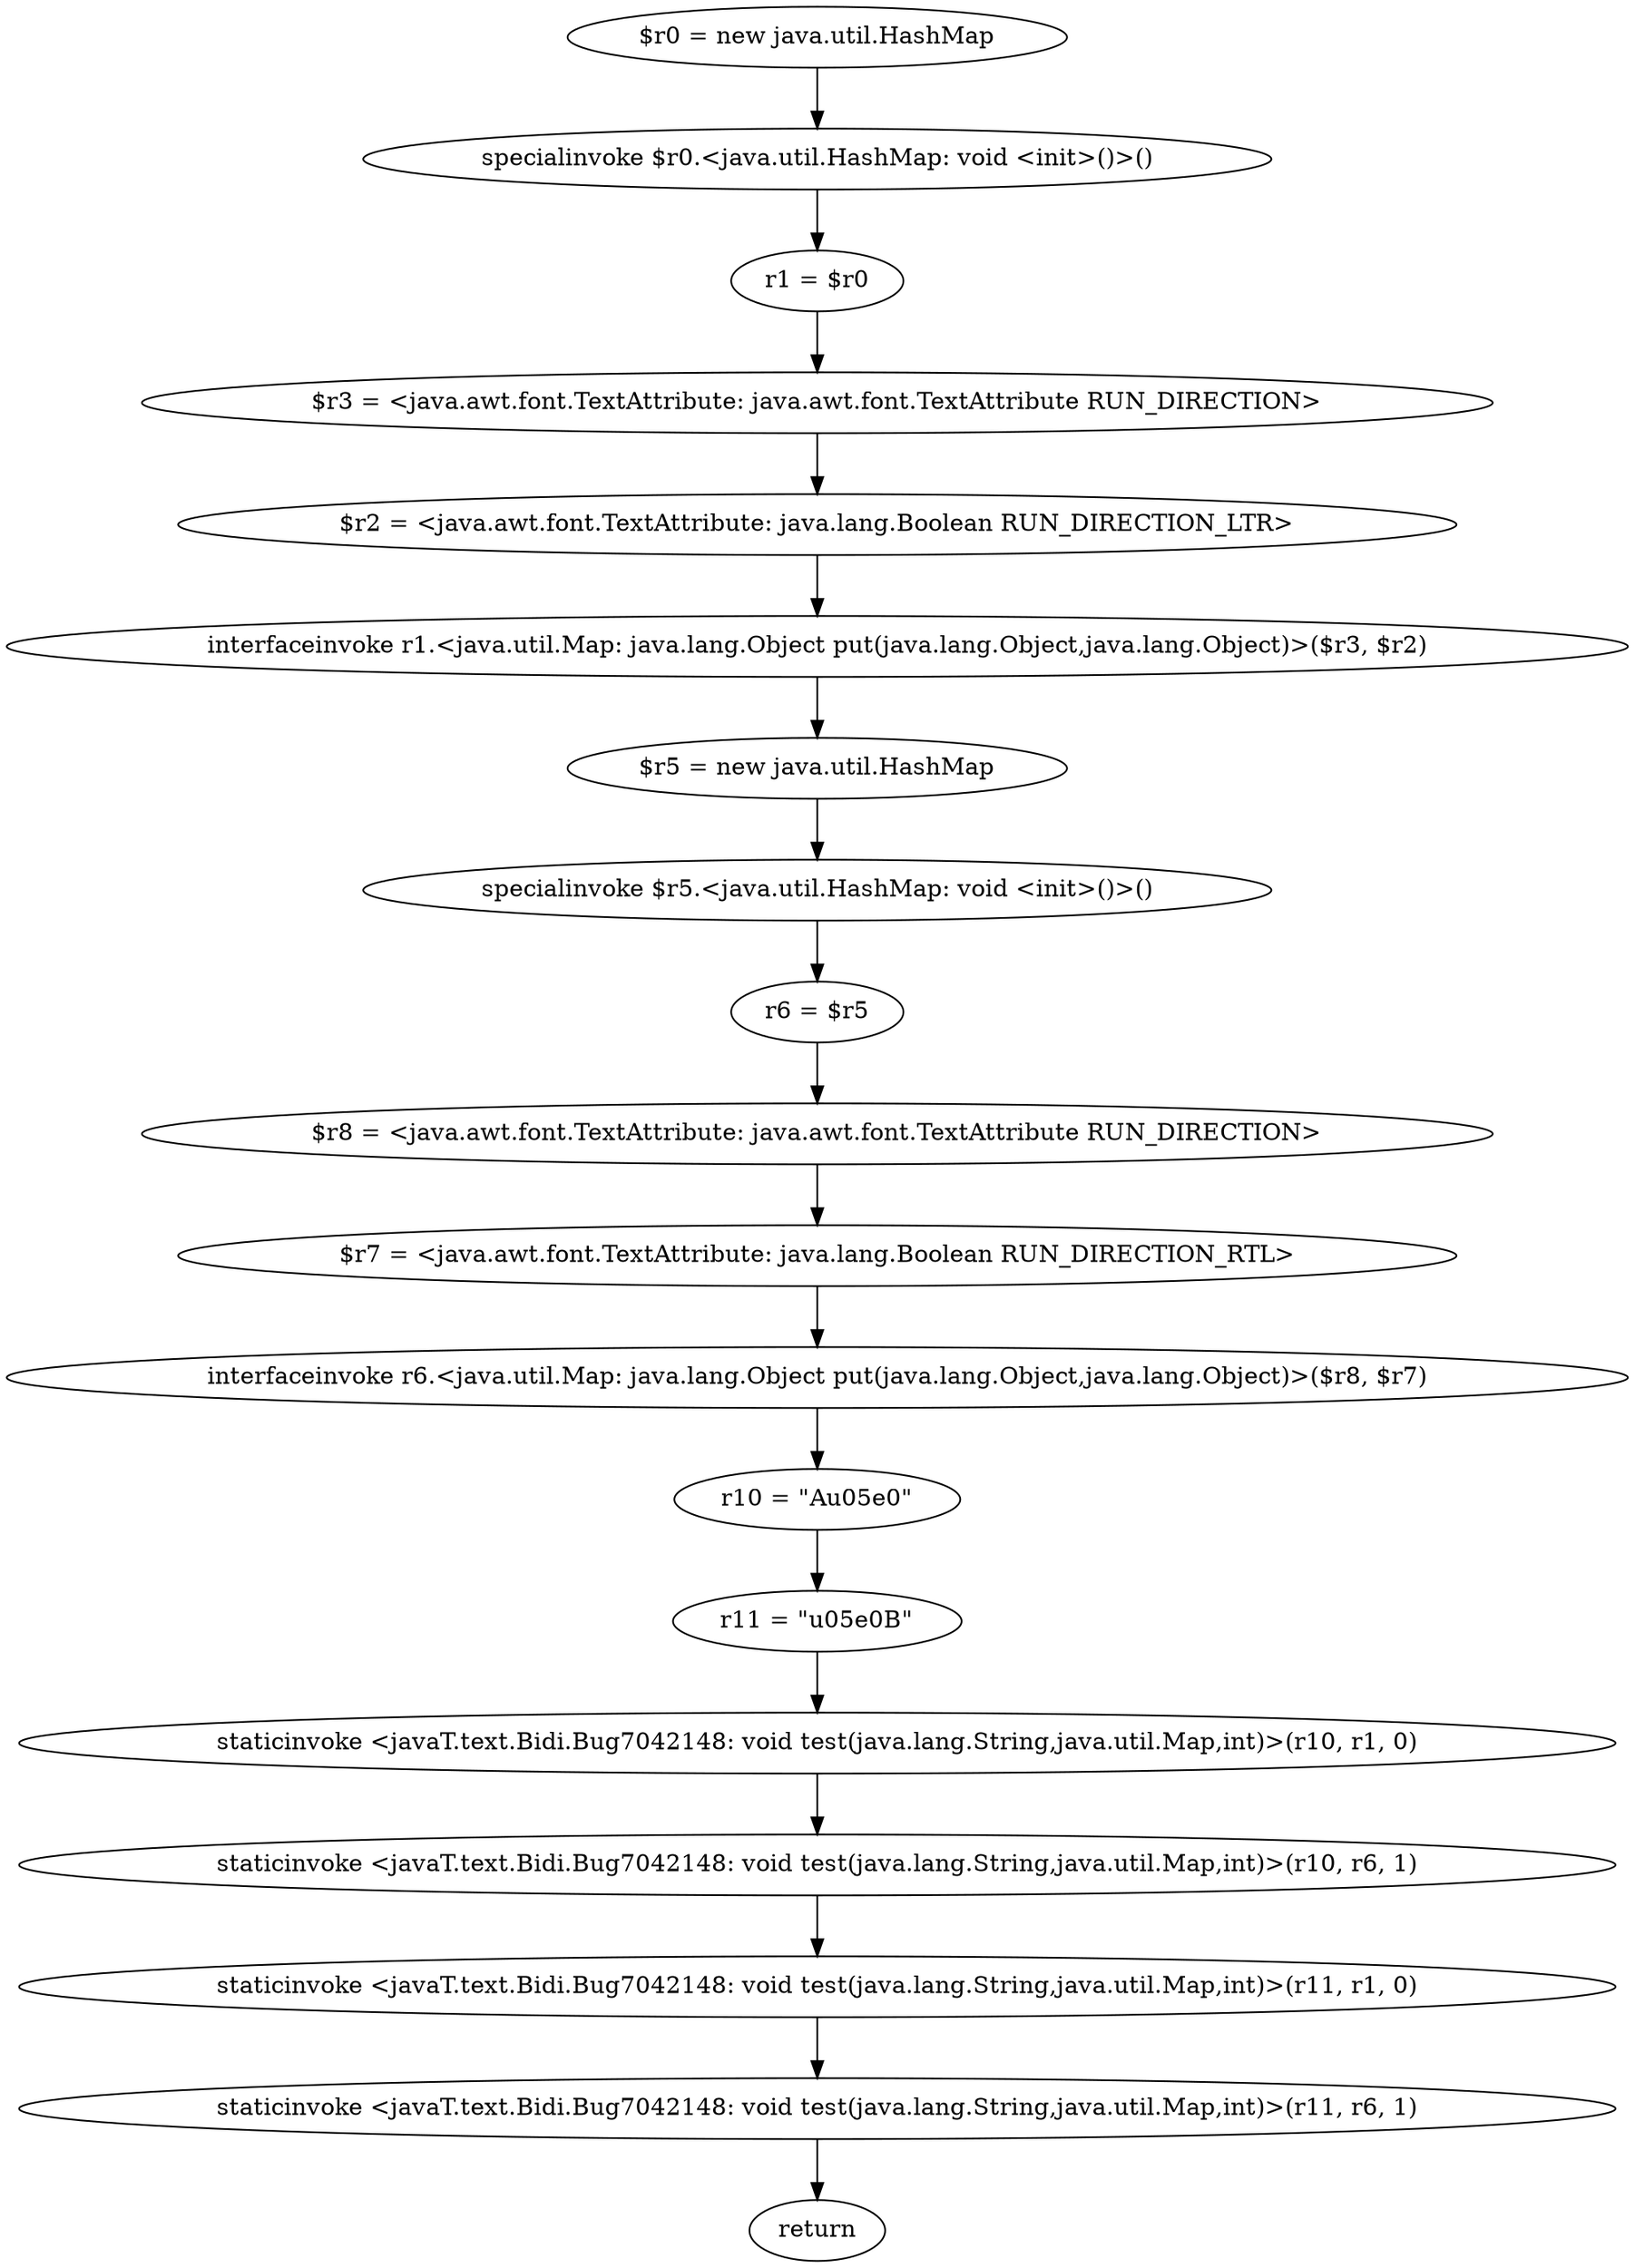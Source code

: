 digraph "unitGraph" {
    "$r0 = new java.util.HashMap"
    "specialinvoke $r0.<java.util.HashMap: void <init>()>()"
    "r1 = $r0"
    "$r3 = <java.awt.font.TextAttribute: java.awt.font.TextAttribute RUN_DIRECTION>"
    "$r2 = <java.awt.font.TextAttribute: java.lang.Boolean RUN_DIRECTION_LTR>"
    "interfaceinvoke r1.<java.util.Map: java.lang.Object put(java.lang.Object,java.lang.Object)>($r3, $r2)"
    "$r5 = new java.util.HashMap"
    "specialinvoke $r5.<java.util.HashMap: void <init>()>()"
    "r6 = $r5"
    "$r8 = <java.awt.font.TextAttribute: java.awt.font.TextAttribute RUN_DIRECTION>"
    "$r7 = <java.awt.font.TextAttribute: java.lang.Boolean RUN_DIRECTION_RTL>"
    "interfaceinvoke r6.<java.util.Map: java.lang.Object put(java.lang.Object,java.lang.Object)>($r8, $r7)"
    "r10 = \"A\u05e0\""
    "r11 = \"\u05e0B\""
    "staticinvoke <javaT.text.Bidi.Bug7042148: void test(java.lang.String,java.util.Map,int)>(r10, r1, 0)"
    "staticinvoke <javaT.text.Bidi.Bug7042148: void test(java.lang.String,java.util.Map,int)>(r10, r6, 1)"
    "staticinvoke <javaT.text.Bidi.Bug7042148: void test(java.lang.String,java.util.Map,int)>(r11, r1, 0)"
    "staticinvoke <javaT.text.Bidi.Bug7042148: void test(java.lang.String,java.util.Map,int)>(r11, r6, 1)"
    "return"
    "$r0 = new java.util.HashMap"->"specialinvoke $r0.<java.util.HashMap: void <init>()>()";
    "specialinvoke $r0.<java.util.HashMap: void <init>()>()"->"r1 = $r0";
    "r1 = $r0"->"$r3 = <java.awt.font.TextAttribute: java.awt.font.TextAttribute RUN_DIRECTION>";
    "$r3 = <java.awt.font.TextAttribute: java.awt.font.TextAttribute RUN_DIRECTION>"->"$r2 = <java.awt.font.TextAttribute: java.lang.Boolean RUN_DIRECTION_LTR>";
    "$r2 = <java.awt.font.TextAttribute: java.lang.Boolean RUN_DIRECTION_LTR>"->"interfaceinvoke r1.<java.util.Map: java.lang.Object put(java.lang.Object,java.lang.Object)>($r3, $r2)";
    "interfaceinvoke r1.<java.util.Map: java.lang.Object put(java.lang.Object,java.lang.Object)>($r3, $r2)"->"$r5 = new java.util.HashMap";
    "$r5 = new java.util.HashMap"->"specialinvoke $r5.<java.util.HashMap: void <init>()>()";
    "specialinvoke $r5.<java.util.HashMap: void <init>()>()"->"r6 = $r5";
    "r6 = $r5"->"$r8 = <java.awt.font.TextAttribute: java.awt.font.TextAttribute RUN_DIRECTION>";
    "$r8 = <java.awt.font.TextAttribute: java.awt.font.TextAttribute RUN_DIRECTION>"->"$r7 = <java.awt.font.TextAttribute: java.lang.Boolean RUN_DIRECTION_RTL>";
    "$r7 = <java.awt.font.TextAttribute: java.lang.Boolean RUN_DIRECTION_RTL>"->"interfaceinvoke r6.<java.util.Map: java.lang.Object put(java.lang.Object,java.lang.Object)>($r8, $r7)";
    "interfaceinvoke r6.<java.util.Map: java.lang.Object put(java.lang.Object,java.lang.Object)>($r8, $r7)"->"r10 = \"A\u05e0\"";
    "r10 = \"A\u05e0\""->"r11 = \"\u05e0B\"";
    "r11 = \"\u05e0B\""->"staticinvoke <javaT.text.Bidi.Bug7042148: void test(java.lang.String,java.util.Map,int)>(r10, r1, 0)";
    "staticinvoke <javaT.text.Bidi.Bug7042148: void test(java.lang.String,java.util.Map,int)>(r10, r1, 0)"->"staticinvoke <javaT.text.Bidi.Bug7042148: void test(java.lang.String,java.util.Map,int)>(r10, r6, 1)";
    "staticinvoke <javaT.text.Bidi.Bug7042148: void test(java.lang.String,java.util.Map,int)>(r10, r6, 1)"->"staticinvoke <javaT.text.Bidi.Bug7042148: void test(java.lang.String,java.util.Map,int)>(r11, r1, 0)";
    "staticinvoke <javaT.text.Bidi.Bug7042148: void test(java.lang.String,java.util.Map,int)>(r11, r1, 0)"->"staticinvoke <javaT.text.Bidi.Bug7042148: void test(java.lang.String,java.util.Map,int)>(r11, r6, 1)";
    "staticinvoke <javaT.text.Bidi.Bug7042148: void test(java.lang.String,java.util.Map,int)>(r11, r6, 1)"->"return";
}
